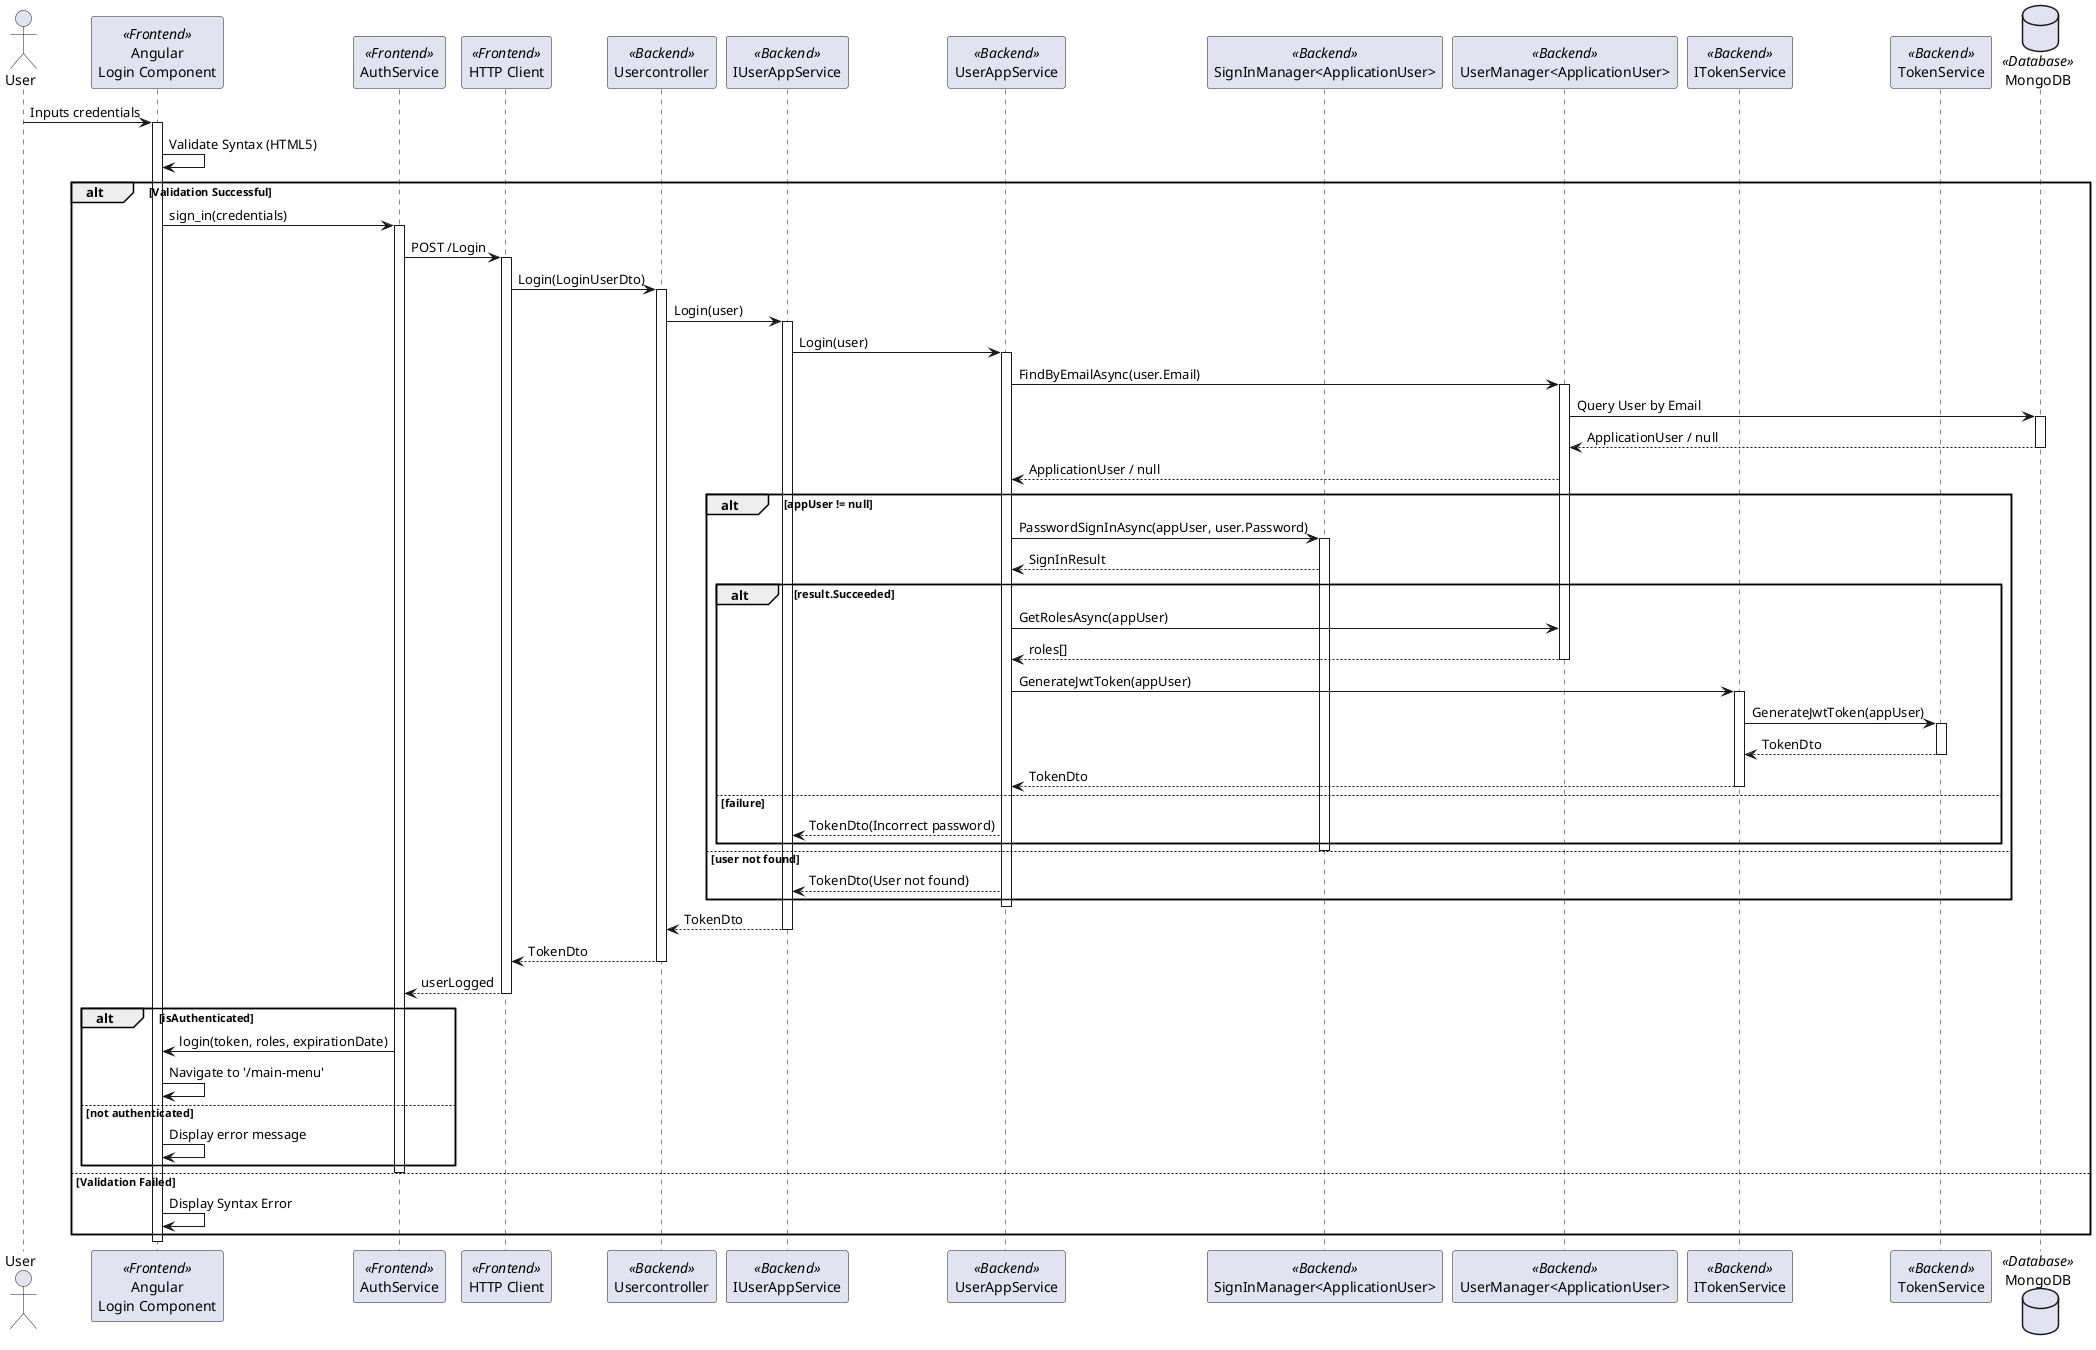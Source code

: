 @startuml
actor User

participant "Angular\nLogin Component" as Frontend <<Frontend>>
participant "AuthService" as AuthService <<Frontend>>
participant "HTTP Client" as HttpClient <<Frontend>>

participant "Usercontroller" as Controller <<Backend>>
participant "IUserAppService" as IUserAppService <<Backend>>
participant "UserAppService" as UserAppService <<Backend>>
participant "SignInManager<ApplicationUser>" as SignInManager <<Backend>>
participant "UserManager<ApplicationUser>" as UserManager <<Backend>>
participant "ITokenService" as ITokenService <<Backend>>
participant "TokenService" as TokenService <<Backend>>
database "MongoDB" as MongoDB <<Database>>

User -> Frontend: Inputs credentials
activate Frontend
Frontend -> Frontend: Validate Syntax (HTML5)

alt Validation Successful
    Frontend -> AuthService: sign_in(credentials)
    activate AuthService

    AuthService -> HttpClient: POST /Login
    activate HttpClient
    HttpClient -> Controller: Login(LoginUserDto)
    activate Controller

Controller -> IUserAppService: Login(user)
activate IUserAppService
IUserAppService -> UserAppService: Login(user)
activate UserAppService

UserAppService -> UserManager: FindByEmailAsync(user.Email)
activate UserManager
UserManager -> MongoDB: Query User by Email
activate MongoDB
MongoDB --> UserManager: ApplicationUser / null
deactivate MongoDB
UserManager --> UserAppService: ApplicationUser / null

alt appUser != null
    UserAppService -> SignInManager: PasswordSignInAsync(appUser, user.Password)
    activate SignInManager
    SignInManager --> UserAppService: SignInResult

    alt result.Succeeded
        UserAppService -> UserManager: GetRolesAsync(appUser)
        UserManager --> UserAppService: roles[]
        deactivate UserManager
        UserAppService -> ITokenService: GenerateJwtToken(appUser)
        activate ITokenService
        ITokenService -> TokenService: GenerateJwtToken(appUser)
        activate TokenService
        TokenService --> ITokenService: TokenDto
        deactivate TokenService
        ITokenService --> UserAppService: TokenDto
        deactivate ITokenService
    else failure
        UserAppService --> IUserAppService: TokenDto(Incorrect password)
    end
    deactivate SignInManager
else user not found
    UserAppService --> IUserAppService: TokenDto(User not found)
end

deactivate UserAppService
IUserAppService --> Controller: TokenDto
deactivate IUserAppService
Controller --> HttpClient: TokenDto
deactivate Controller
HttpClient --> AuthService: userLogged
deactivate HttpClient

alt isAuthenticated
    AuthService -> Frontend: login(token, roles, expirationDate)
    Frontend -> Frontend: Navigate to '/main-menu'
else not authenticated
    Frontend -> Frontend: Display error message
end

deactivate AuthService
else Validation Failed
    Frontend -> Frontend: Display Syntax Error
end
deactivate Frontend
@enduml
